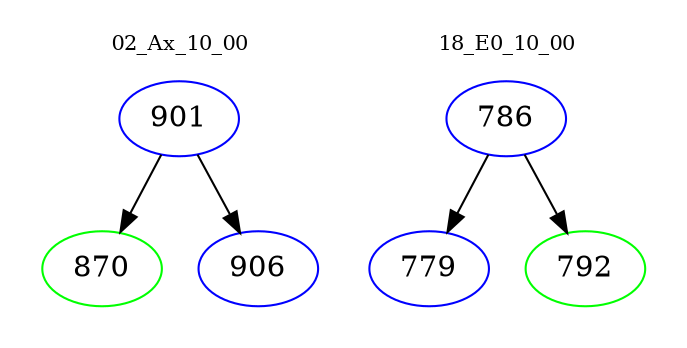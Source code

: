 digraph{
subgraph cluster_0 {
color = white
label = "02_Ax_10_00";
fontsize=10;
T0_901 [label="901", color="blue"]
T0_901 -> T0_870 [color="black"]
T0_870 [label="870", color="green"]
T0_901 -> T0_906 [color="black"]
T0_906 [label="906", color="blue"]
}
subgraph cluster_1 {
color = white
label = "18_E0_10_00";
fontsize=10;
T1_786 [label="786", color="blue"]
T1_786 -> T1_779 [color="black"]
T1_779 [label="779", color="blue"]
T1_786 -> T1_792 [color="black"]
T1_792 [label="792", color="green"]
}
}
